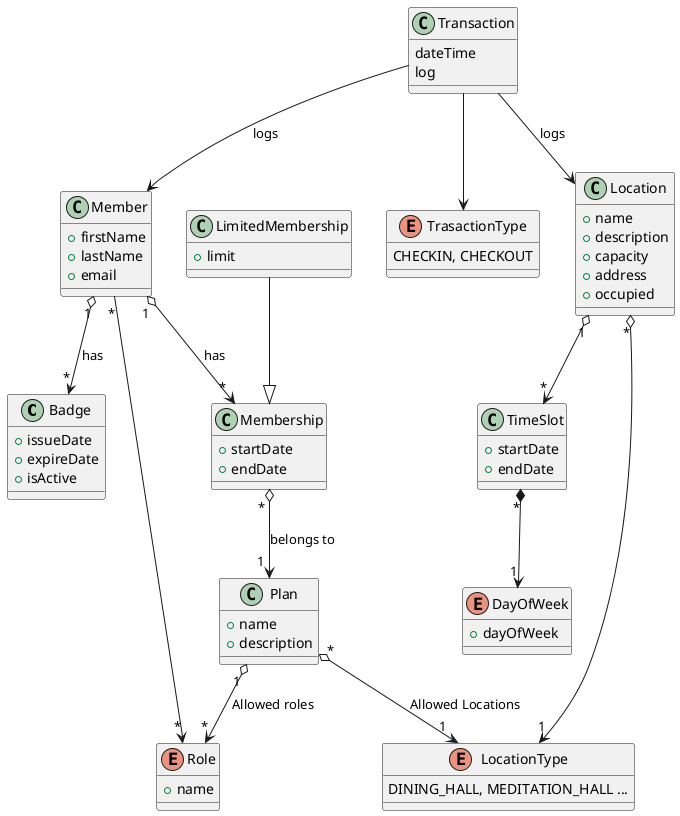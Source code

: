 @startuml
class Badge {
    +issueDate
    +expireDate
    +isActive
}


class Member {
    +firstName
    +lastName
    +email
}


class Membership{
    +startDate
    +endDate
}

class Plan {
    +name
    +description
}

enum Role {
    +name
}

class Location {
    +name
    +description
    +capacity
    +address
    +occupied
}

class LimitedMembership {
 +limit
}

class TimeSlot {
    +startDate
    +endDate
}

enum DayOfWeek {
    +dayOfWeek
}

class Transaction {
    dateTime
    log
}
enum TrasactionType {
    CHECKIN, CHECKOUT
}
enum LocationType {
    DINING_HALL, MEDITATION_HALL ...
}

Member "1" o--> "*" Badge: has
Member " 1 " o--> " * " Membership : has
Membership " * " o-->" 1 " Plan: belongs to
LimitedMembership --|> Membership
Plan "1 " o--> "*" Role : Allowed roles
Location "1" o-->"*" TimeSlot
Location "*" o--> "1" LocationType
TimeSlot "*" *--> "1" DayOfWeek
Plan "*" o--> "1" LocationType : Allowed Locations

Role "*" <-- "*" Member
Transaction --> Member: logs
Transaction --> Location: logs
Transaction --> TrasactionType

@enduml